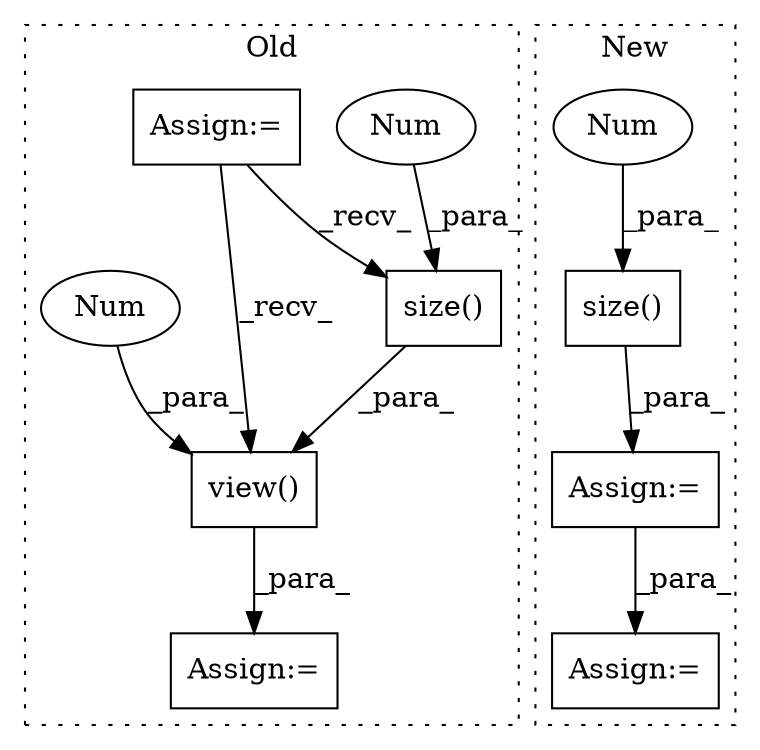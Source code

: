 digraph G {
subgraph cluster0 {
1 [label="size()" a="75" s="7087,7095" l="7,1" shape="box"];
5 [label="Num" a="76" s="7094" l="1" shape="ellipse"];
7 [label="Assign:=" a="68" s="7077" l="3" shape="box"];
8 [label="Assign:=" a="68" s="6911" l="3" shape="box"];
9 [label="view()" a="75" s="7080,7100" l="7,1" shape="box"];
10 [label="Num" a="76" s="7098" l="2" shape="ellipse"];
label = "Old";
style="dotted";
}
subgraph cluster1 {
2 [label="size()" a="75" s="6146,6156" l="9,1" shape="box"];
3 [label="Num" a="76" s="6155" l="1" shape="ellipse"];
4 [label="Assign:=" a="68" s="6134" l="3" shape="box"];
6 [label="Assign:=" a="68" s="6174" l="3" shape="box"];
label = "New";
style="dotted";
}
1 -> 9 [label="_para_"];
2 -> 4 [label="_para_"];
3 -> 2 [label="_para_"];
4 -> 6 [label="_para_"];
5 -> 1 [label="_para_"];
8 -> 1 [label="_recv_"];
8 -> 9 [label="_recv_"];
9 -> 7 [label="_para_"];
10 -> 9 [label="_para_"];
}